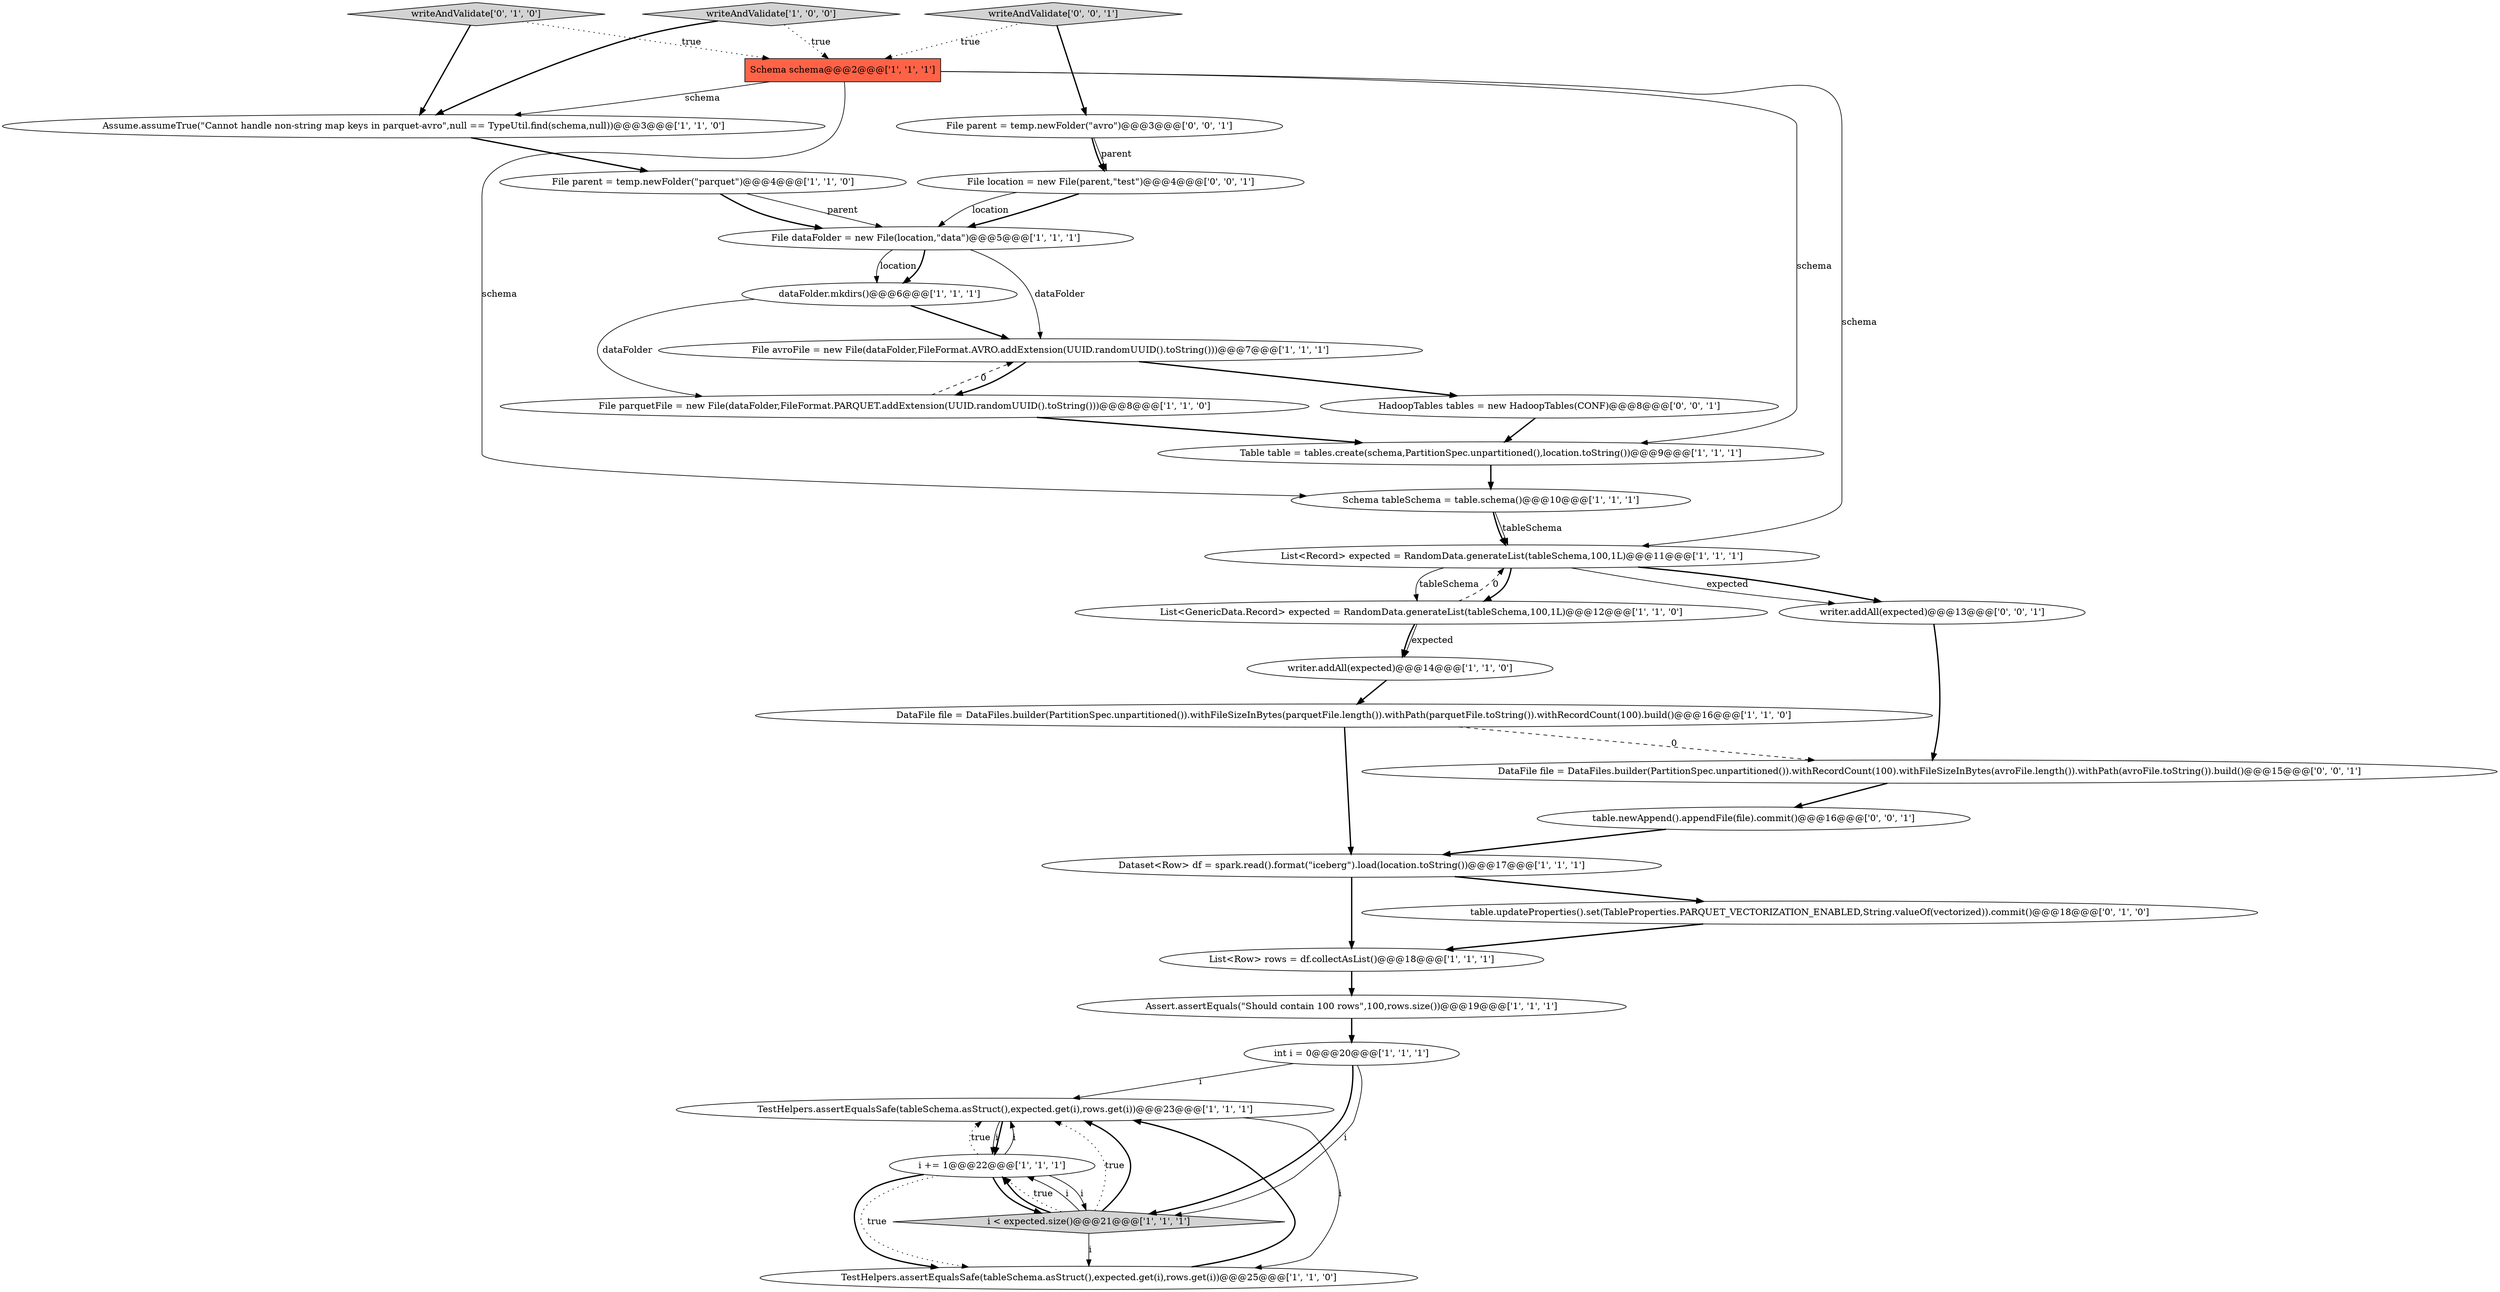 digraph {
7 [style = filled, label = "File parent = temp.newFolder(\"parquet\")@@@4@@@['1', '1', '0']", fillcolor = white, shape = ellipse image = "AAA0AAABBB1BBB"];
17 [style = filled, label = "List<Row> rows = df.collectAsList()@@@18@@@['1', '1', '1']", fillcolor = white, shape = ellipse image = "AAA0AAABBB1BBB"];
10 [style = filled, label = "Assert.assertEquals(\"Should contain 100 rows\",100,rows.size())@@@19@@@['1', '1', '1']", fillcolor = white, shape = ellipse image = "AAA0AAABBB1BBB"];
5 [style = filled, label = "TestHelpers.assertEqualsSafe(tableSchema.asStruct(),expected.get(i),rows.get(i))@@@23@@@['1', '1', '1']", fillcolor = white, shape = ellipse image = "AAA0AAABBB1BBB"];
12 [style = filled, label = "File avroFile = new File(dataFolder,FileFormat.AVRO.addExtension(UUID.randomUUID().toString()))@@@7@@@['1', '1', '1']", fillcolor = white, shape = ellipse image = "AAA0AAABBB1BBB"];
3 [style = filled, label = "writer.addAll(expected)@@@14@@@['1', '1', '0']", fillcolor = white, shape = ellipse image = "AAA0AAABBB1BBB"];
8 [style = filled, label = "writeAndValidate['1', '0', '0']", fillcolor = lightgray, shape = diamond image = "AAA0AAABBB1BBB"];
19 [style = filled, label = "List<GenericData.Record> expected = RandomData.generateList(tableSchema,100,1L)@@@12@@@['1', '1', '0']", fillcolor = white, shape = ellipse image = "AAA0AAABBB1BBB"];
9 [style = filled, label = "DataFile file = DataFiles.builder(PartitionSpec.unpartitioned()).withFileSizeInBytes(parquetFile.length()).withPath(parquetFile.toString()).withRecordCount(100).build()@@@16@@@['1', '1', '0']", fillcolor = white, shape = ellipse image = "AAA0AAABBB1BBB"];
1 [style = filled, label = "TestHelpers.assertEqualsSafe(tableSchema.asStruct(),expected.get(i),rows.get(i))@@@25@@@['1', '1', '0']", fillcolor = white, shape = ellipse image = "AAA0AAABBB1BBB"];
29 [style = filled, label = "File location = new File(parent,\"test\")@@@4@@@['0', '0', '1']", fillcolor = white, shape = ellipse image = "AAA0AAABBB3BBB"];
16 [style = filled, label = "Dataset<Row> df = spark.read().format(\"iceberg\").load(location.toString())@@@17@@@['1', '1', '1']", fillcolor = white, shape = ellipse image = "AAA0AAABBB1BBB"];
25 [style = filled, label = "HadoopTables tables = new HadoopTables(CONF)@@@8@@@['0', '0', '1']", fillcolor = white, shape = ellipse image = "AAA0AAABBB3BBB"];
18 [style = filled, label = "dataFolder.mkdirs()@@@6@@@['1', '1', '1']", fillcolor = white, shape = ellipse image = "AAA0AAABBB1BBB"];
0 [style = filled, label = "Schema schema@@@2@@@['1', '1', '1']", fillcolor = tomato, shape = box image = "AAA0AAABBB1BBB"];
22 [style = filled, label = "table.updateProperties().set(TableProperties.PARQUET_VECTORIZATION_ENABLED,String.valueOf(vectorized)).commit()@@@18@@@['0', '1', '0']", fillcolor = white, shape = ellipse image = "AAA1AAABBB2BBB"];
4 [style = filled, label = "File parquetFile = new File(dataFolder,FileFormat.PARQUET.addExtension(UUID.randomUUID().toString()))@@@8@@@['1', '1', '0']", fillcolor = white, shape = ellipse image = "AAA0AAABBB1BBB"];
6 [style = filled, label = "List<Record> expected = RandomData.generateList(tableSchema,100,1L)@@@11@@@['1', '1', '1']", fillcolor = white, shape = ellipse image = "AAA0AAABBB1BBB"];
21 [style = filled, label = "i < expected.size()@@@21@@@['1', '1', '1']", fillcolor = lightgray, shape = diamond image = "AAA0AAABBB1BBB"];
30 [style = filled, label = "writer.addAll(expected)@@@13@@@['0', '0', '1']", fillcolor = white, shape = ellipse image = "AAA0AAABBB3BBB"];
11 [style = filled, label = "int i = 0@@@20@@@['1', '1', '1']", fillcolor = white, shape = ellipse image = "AAA0AAABBB1BBB"];
23 [style = filled, label = "writeAndValidate['0', '1', '0']", fillcolor = lightgray, shape = diamond image = "AAA0AAABBB2BBB"];
26 [style = filled, label = "File parent = temp.newFolder(\"avro\")@@@3@@@['0', '0', '1']", fillcolor = white, shape = ellipse image = "AAA0AAABBB3BBB"];
14 [style = filled, label = "Table table = tables.create(schema,PartitionSpec.unpartitioned(),location.toString())@@@9@@@['1', '1', '1']", fillcolor = white, shape = ellipse image = "AAA0AAABBB1BBB"];
24 [style = filled, label = "table.newAppend().appendFile(file).commit()@@@16@@@['0', '0', '1']", fillcolor = white, shape = ellipse image = "AAA0AAABBB3BBB"];
2 [style = filled, label = "Assume.assumeTrue(\"Cannot handle non-string map keys in parquet-avro\",null == TypeUtil.find(schema,null))@@@3@@@['1', '1', '0']", fillcolor = white, shape = ellipse image = "AAA0AAABBB1BBB"];
27 [style = filled, label = "writeAndValidate['0', '0', '1']", fillcolor = lightgray, shape = diamond image = "AAA0AAABBB3BBB"];
15 [style = filled, label = "Schema tableSchema = table.schema()@@@10@@@['1', '1', '1']", fillcolor = white, shape = ellipse image = "AAA0AAABBB1BBB"];
20 [style = filled, label = "i += 1@@@22@@@['1', '1', '1']", fillcolor = white, shape = ellipse image = "AAA0AAABBB1BBB"];
28 [style = filled, label = "DataFile file = DataFiles.builder(PartitionSpec.unpartitioned()).withRecordCount(100).withFileSizeInBytes(avroFile.length()).withPath(avroFile.toString()).build()@@@15@@@['0', '0', '1']", fillcolor = white, shape = ellipse image = "AAA0AAABBB3BBB"];
13 [style = filled, label = "File dataFolder = new File(location,\"data\")@@@5@@@['1', '1', '1']", fillcolor = white, shape = ellipse image = "AAA0AAABBB1BBB"];
19->3 [style = bold, label=""];
12->25 [style = bold, label=""];
23->2 [style = bold, label=""];
20->1 [style = dotted, label="true"];
29->13 [style = bold, label=""];
19->6 [style = dashed, label="0"];
5->20 [style = solid, label="i"];
11->21 [style = bold, label=""];
4->12 [style = dashed, label="0"];
2->7 [style = bold, label=""];
18->4 [style = solid, label="dataFolder"];
9->16 [style = bold, label=""];
12->4 [style = bold, label=""];
25->14 [style = bold, label=""];
20->5 [style = solid, label="i"];
10->11 [style = bold, label=""];
16->22 [style = bold, label=""];
6->19 [style = bold, label=""];
22->17 [style = bold, label=""];
13->18 [style = solid, label="location"];
21->20 [style = dotted, label="true"];
21->5 [style = dotted, label="true"];
15->6 [style = bold, label=""];
13->18 [style = bold, label=""];
20->1 [style = bold, label=""];
19->3 [style = solid, label="expected"];
5->1 [style = solid, label="i"];
7->13 [style = bold, label=""];
9->28 [style = dashed, label="0"];
21->1 [style = solid, label="i"];
20->21 [style = bold, label=""];
8->2 [style = bold, label=""];
28->24 [style = bold, label=""];
21->20 [style = bold, label=""];
23->0 [style = dotted, label="true"];
26->29 [style = solid, label="parent"];
11->5 [style = solid, label="i"];
24->16 [style = bold, label=""];
13->12 [style = solid, label="dataFolder"];
3->9 [style = bold, label=""];
21->5 [style = bold, label=""];
5->20 [style = bold, label=""];
27->26 [style = bold, label=""];
15->6 [style = solid, label="tableSchema"];
0->14 [style = solid, label="schema"];
0->2 [style = solid, label="schema"];
4->14 [style = bold, label=""];
6->30 [style = bold, label=""];
20->21 [style = solid, label="i"];
30->28 [style = bold, label=""];
29->13 [style = solid, label="location"];
20->5 [style = dotted, label="true"];
8->0 [style = dotted, label="true"];
27->0 [style = dotted, label="true"];
16->17 [style = bold, label=""];
7->13 [style = solid, label="parent"];
18->12 [style = bold, label=""];
21->20 [style = solid, label="i"];
14->15 [style = bold, label=""];
0->6 [style = solid, label="schema"];
0->15 [style = solid, label="schema"];
6->19 [style = solid, label="tableSchema"];
17->10 [style = bold, label=""];
6->30 [style = solid, label="expected"];
26->29 [style = bold, label=""];
11->21 [style = solid, label="i"];
1->5 [style = bold, label=""];
}
